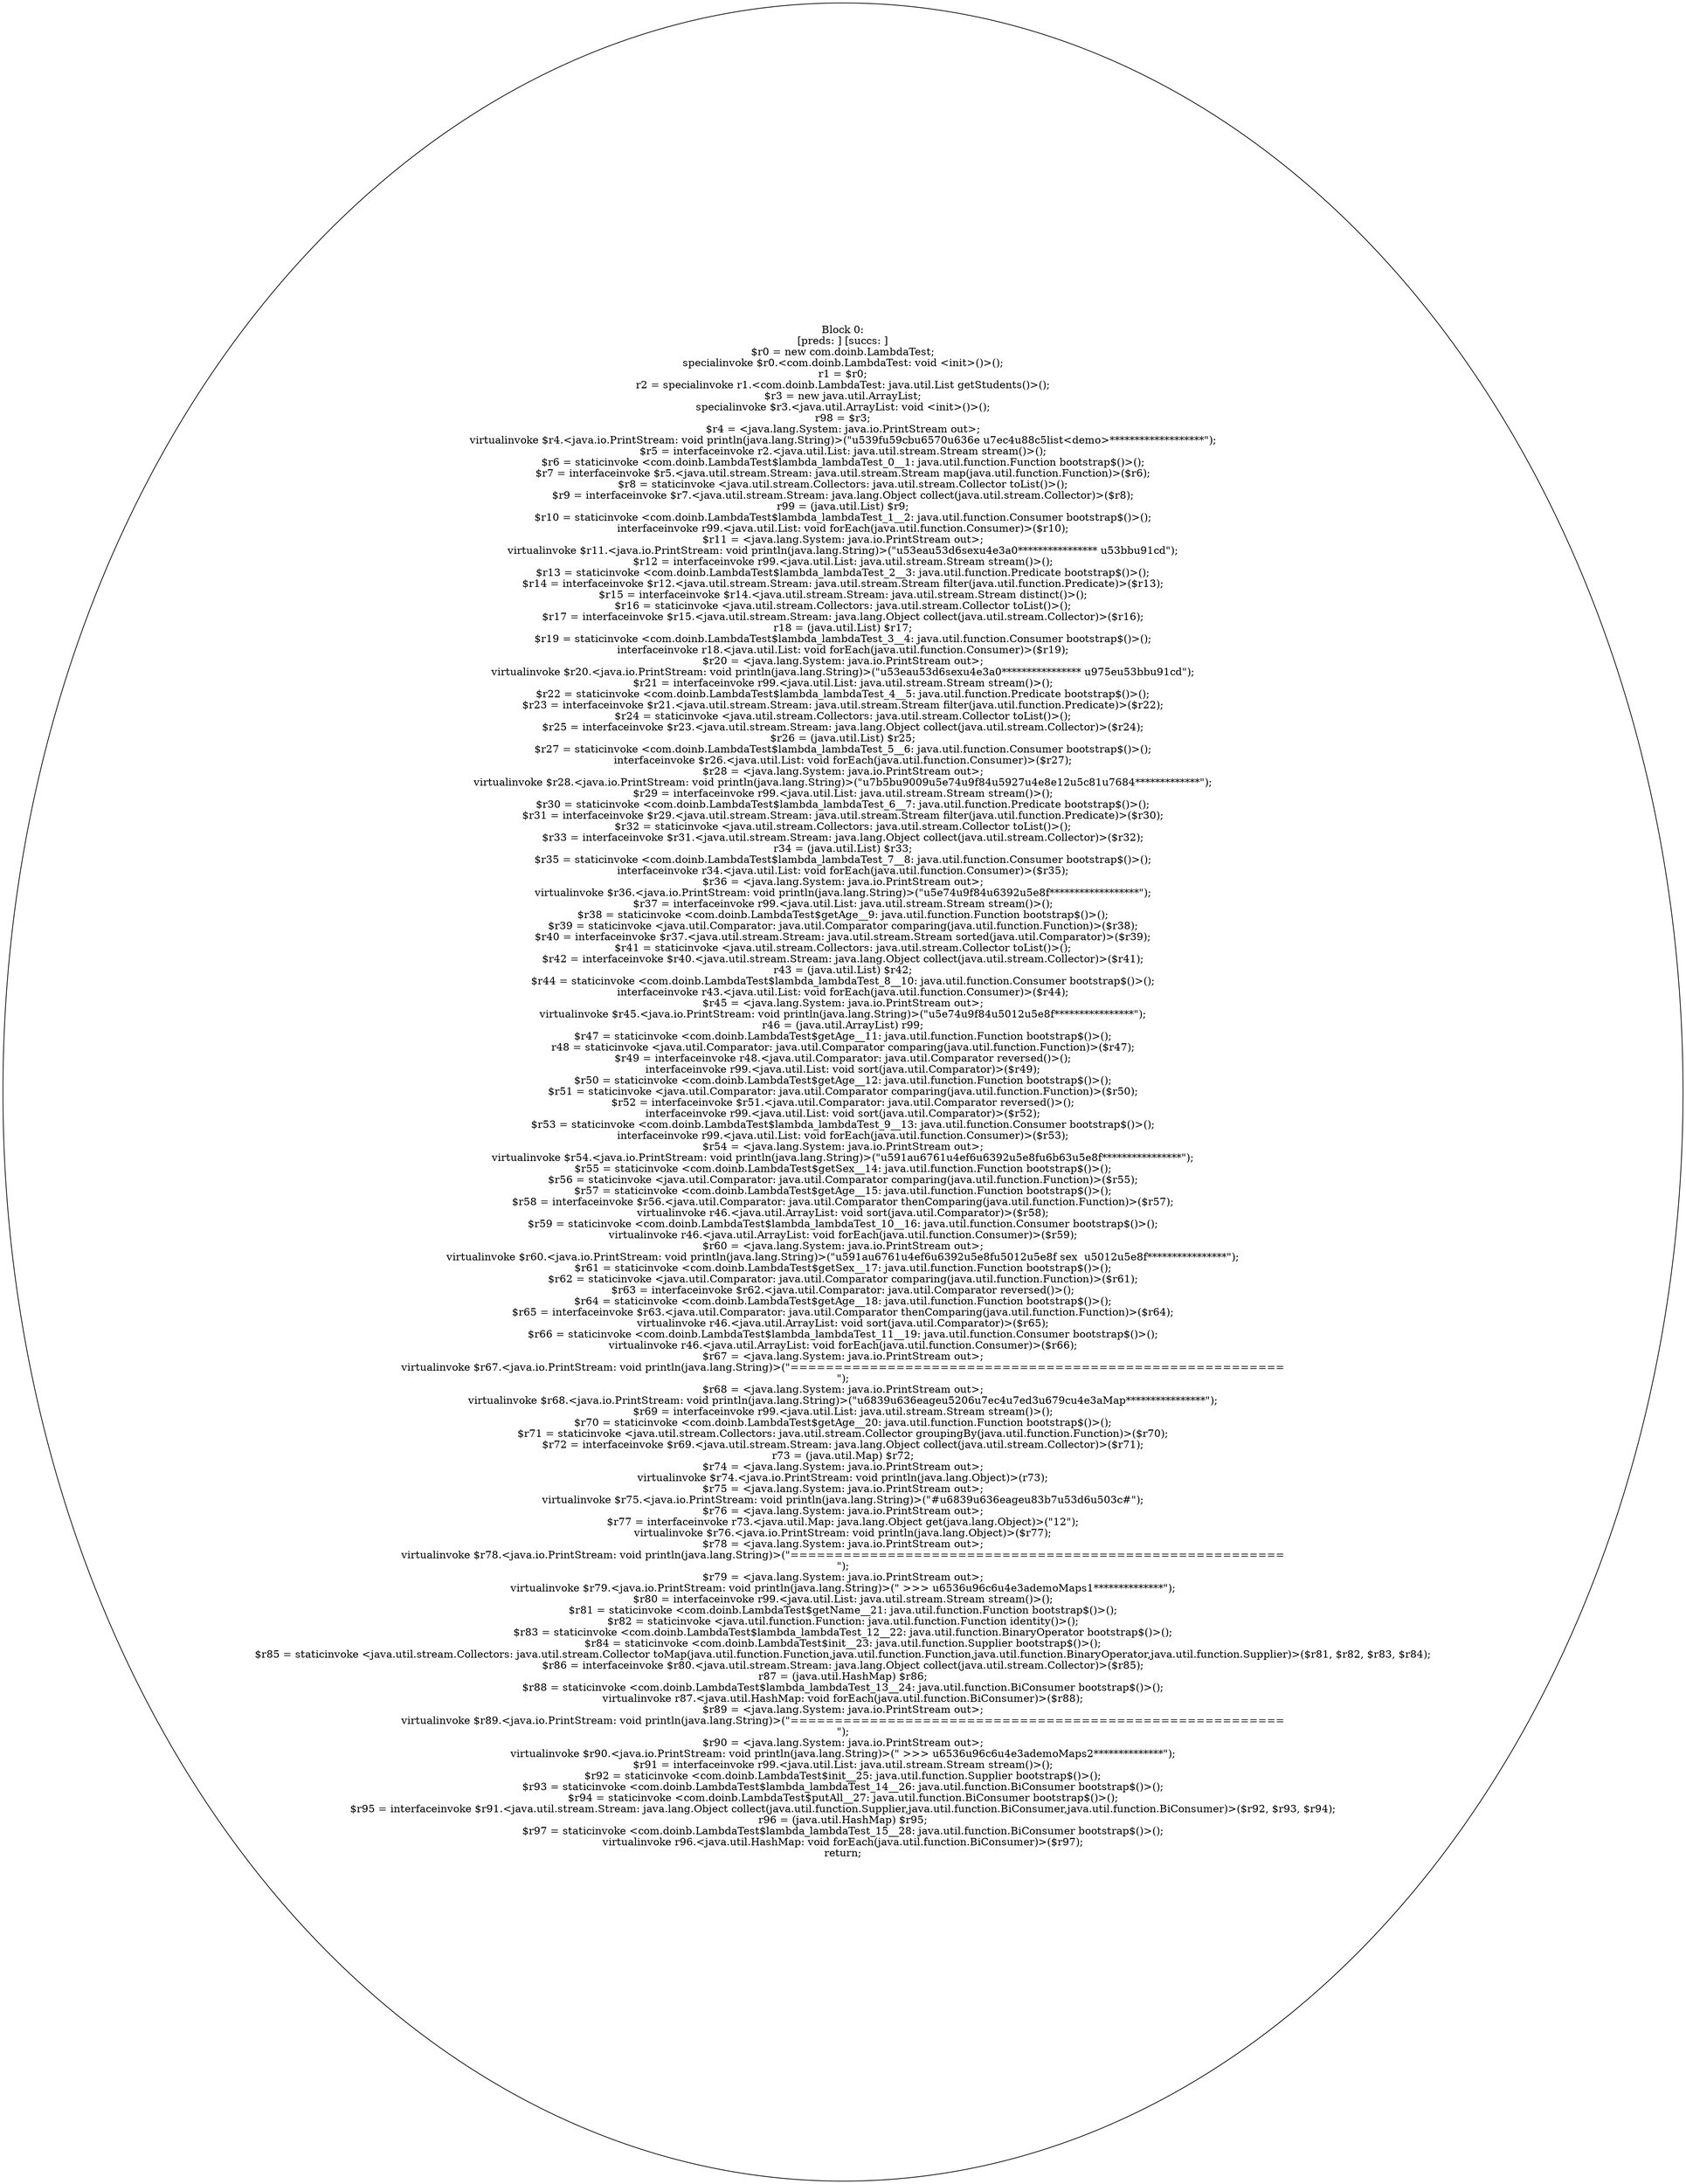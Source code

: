 digraph "unitGraph" {
    "Block 0:
[preds: ] [succs: ]
$r0 = new com.doinb.LambdaTest;
specialinvoke $r0.<com.doinb.LambdaTest: void <init>()>();
r1 = $r0;
r2 = specialinvoke r1.<com.doinb.LambdaTest: java.util.List getStudents()>();
$r3 = new java.util.ArrayList;
specialinvoke $r3.<java.util.ArrayList: void <init>()>();
r98 = $r3;
$r4 = <java.lang.System: java.io.PrintStream out>;
virtualinvoke $r4.<java.io.PrintStream: void println(java.lang.String)>(\"\u539f\u59cb\u6570\u636e \u7ec4\u88c5list<demo>*******************\");
$r5 = interfaceinvoke r2.<java.util.List: java.util.stream.Stream stream()>();
$r6 = staticinvoke <com.doinb.LambdaTest$lambda_lambdaTest_0__1: java.util.function.Function bootstrap$()>();
$r7 = interfaceinvoke $r5.<java.util.stream.Stream: java.util.stream.Stream map(java.util.function.Function)>($r6);
$r8 = staticinvoke <java.util.stream.Collectors: java.util.stream.Collector toList()>();
$r9 = interfaceinvoke $r7.<java.util.stream.Stream: java.lang.Object collect(java.util.stream.Collector)>($r8);
r99 = (java.util.List) $r9;
$r10 = staticinvoke <com.doinb.LambdaTest$lambda_lambdaTest_1__2: java.util.function.Consumer bootstrap$()>();
interfaceinvoke r99.<java.util.List: void forEach(java.util.function.Consumer)>($r10);
$r11 = <java.lang.System: java.io.PrintStream out>;
virtualinvoke $r11.<java.io.PrintStream: void println(java.lang.String)>(\"\u53ea\u53d6sex\u4e3a0**************** \u53bb\u91cd\");
$r12 = interfaceinvoke r99.<java.util.List: java.util.stream.Stream stream()>();
$r13 = staticinvoke <com.doinb.LambdaTest$lambda_lambdaTest_2__3: java.util.function.Predicate bootstrap$()>();
$r14 = interfaceinvoke $r12.<java.util.stream.Stream: java.util.stream.Stream filter(java.util.function.Predicate)>($r13);
$r15 = interfaceinvoke $r14.<java.util.stream.Stream: java.util.stream.Stream distinct()>();
$r16 = staticinvoke <java.util.stream.Collectors: java.util.stream.Collector toList()>();
$r17 = interfaceinvoke $r15.<java.util.stream.Stream: java.lang.Object collect(java.util.stream.Collector)>($r16);
r18 = (java.util.List) $r17;
$r19 = staticinvoke <com.doinb.LambdaTest$lambda_lambdaTest_3__4: java.util.function.Consumer bootstrap$()>();
interfaceinvoke r18.<java.util.List: void forEach(java.util.function.Consumer)>($r19);
$r20 = <java.lang.System: java.io.PrintStream out>;
virtualinvoke $r20.<java.io.PrintStream: void println(java.lang.String)>(\"\u53ea\u53d6sex\u4e3a0**************** \u975e\u53bb\u91cd\");
$r21 = interfaceinvoke r99.<java.util.List: java.util.stream.Stream stream()>();
$r22 = staticinvoke <com.doinb.LambdaTest$lambda_lambdaTest_4__5: java.util.function.Predicate bootstrap$()>();
$r23 = interfaceinvoke $r21.<java.util.stream.Stream: java.util.stream.Stream filter(java.util.function.Predicate)>($r22);
$r24 = staticinvoke <java.util.stream.Collectors: java.util.stream.Collector toList()>();
$r25 = interfaceinvoke $r23.<java.util.stream.Stream: java.lang.Object collect(java.util.stream.Collector)>($r24);
$r26 = (java.util.List) $r25;
$r27 = staticinvoke <com.doinb.LambdaTest$lambda_lambdaTest_5__6: java.util.function.Consumer bootstrap$()>();
interfaceinvoke $r26.<java.util.List: void forEach(java.util.function.Consumer)>($r27);
$r28 = <java.lang.System: java.io.PrintStream out>;
virtualinvoke $r28.<java.io.PrintStream: void println(java.lang.String)>(\"\u7b5b\u9009\u5e74\u9f84\u5927\u4e8e12\u5c81\u7684*************\");
$r29 = interfaceinvoke r99.<java.util.List: java.util.stream.Stream stream()>();
$r30 = staticinvoke <com.doinb.LambdaTest$lambda_lambdaTest_6__7: java.util.function.Predicate bootstrap$()>();
$r31 = interfaceinvoke $r29.<java.util.stream.Stream: java.util.stream.Stream filter(java.util.function.Predicate)>($r30);
$r32 = staticinvoke <java.util.stream.Collectors: java.util.stream.Collector toList()>();
$r33 = interfaceinvoke $r31.<java.util.stream.Stream: java.lang.Object collect(java.util.stream.Collector)>($r32);
r34 = (java.util.List) $r33;
$r35 = staticinvoke <com.doinb.LambdaTest$lambda_lambdaTest_7__8: java.util.function.Consumer bootstrap$()>();
interfaceinvoke r34.<java.util.List: void forEach(java.util.function.Consumer)>($r35);
$r36 = <java.lang.System: java.io.PrintStream out>;
virtualinvoke $r36.<java.io.PrintStream: void println(java.lang.String)>(\"\u5e74\u9f84\u6392\u5e8f******************\");
$r37 = interfaceinvoke r99.<java.util.List: java.util.stream.Stream stream()>();
$r38 = staticinvoke <com.doinb.LambdaTest$getAge__9: java.util.function.Function bootstrap$()>();
$r39 = staticinvoke <java.util.Comparator: java.util.Comparator comparing(java.util.function.Function)>($r38);
$r40 = interfaceinvoke $r37.<java.util.stream.Stream: java.util.stream.Stream sorted(java.util.Comparator)>($r39);
$r41 = staticinvoke <java.util.stream.Collectors: java.util.stream.Collector toList()>();
$r42 = interfaceinvoke $r40.<java.util.stream.Stream: java.lang.Object collect(java.util.stream.Collector)>($r41);
r43 = (java.util.List) $r42;
$r44 = staticinvoke <com.doinb.LambdaTest$lambda_lambdaTest_8__10: java.util.function.Consumer bootstrap$()>();
interfaceinvoke r43.<java.util.List: void forEach(java.util.function.Consumer)>($r44);
$r45 = <java.lang.System: java.io.PrintStream out>;
virtualinvoke $r45.<java.io.PrintStream: void println(java.lang.String)>(\"\u5e74\u9f84\u5012\u5e8f****************\");
r46 = (java.util.ArrayList) r99;
$r47 = staticinvoke <com.doinb.LambdaTest$getAge__11: java.util.function.Function bootstrap$()>();
r48 = staticinvoke <java.util.Comparator: java.util.Comparator comparing(java.util.function.Function)>($r47);
$r49 = interfaceinvoke r48.<java.util.Comparator: java.util.Comparator reversed()>();
interfaceinvoke r99.<java.util.List: void sort(java.util.Comparator)>($r49);
$r50 = staticinvoke <com.doinb.LambdaTest$getAge__12: java.util.function.Function bootstrap$()>();
$r51 = staticinvoke <java.util.Comparator: java.util.Comparator comparing(java.util.function.Function)>($r50);
$r52 = interfaceinvoke $r51.<java.util.Comparator: java.util.Comparator reversed()>();
interfaceinvoke r99.<java.util.List: void sort(java.util.Comparator)>($r52);
$r53 = staticinvoke <com.doinb.LambdaTest$lambda_lambdaTest_9__13: java.util.function.Consumer bootstrap$()>();
interfaceinvoke r99.<java.util.List: void forEach(java.util.function.Consumer)>($r53);
$r54 = <java.lang.System: java.io.PrintStream out>;
virtualinvoke $r54.<java.io.PrintStream: void println(java.lang.String)>(\"\u591a\u6761\u4ef6\u6392\u5e8f\u6b63\u5e8f****************\");
$r55 = staticinvoke <com.doinb.LambdaTest$getSex__14: java.util.function.Function bootstrap$()>();
$r56 = staticinvoke <java.util.Comparator: java.util.Comparator comparing(java.util.function.Function)>($r55);
$r57 = staticinvoke <com.doinb.LambdaTest$getAge__15: java.util.function.Function bootstrap$()>();
$r58 = interfaceinvoke $r56.<java.util.Comparator: java.util.Comparator thenComparing(java.util.function.Function)>($r57);
virtualinvoke r46.<java.util.ArrayList: void sort(java.util.Comparator)>($r58);
$r59 = staticinvoke <com.doinb.LambdaTest$lambda_lambdaTest_10__16: java.util.function.Consumer bootstrap$()>();
virtualinvoke r46.<java.util.ArrayList: void forEach(java.util.function.Consumer)>($r59);
$r60 = <java.lang.System: java.io.PrintStream out>;
virtualinvoke $r60.<java.io.PrintStream: void println(java.lang.String)>(\"\u591a\u6761\u4ef6\u6392\u5e8f\u5012\u5e8f sex  \u5012\u5e8f****************\");
$r61 = staticinvoke <com.doinb.LambdaTest$getSex__17: java.util.function.Function bootstrap$()>();
$r62 = staticinvoke <java.util.Comparator: java.util.Comparator comparing(java.util.function.Function)>($r61);
$r63 = interfaceinvoke $r62.<java.util.Comparator: java.util.Comparator reversed()>();
$r64 = staticinvoke <com.doinb.LambdaTest$getAge__18: java.util.function.Function bootstrap$()>();
$r65 = interfaceinvoke $r63.<java.util.Comparator: java.util.Comparator thenComparing(java.util.function.Function)>($r64);
virtualinvoke r46.<java.util.ArrayList: void sort(java.util.Comparator)>($r65);
$r66 = staticinvoke <com.doinb.LambdaTest$lambda_lambdaTest_11__19: java.util.function.Consumer bootstrap$()>();
virtualinvoke r46.<java.util.ArrayList: void forEach(java.util.function.Consumer)>($r66);
$r67 = <java.lang.System: java.io.PrintStream out>;
virtualinvoke $r67.<java.io.PrintStream: void println(java.lang.String)>(\"========================================================\n\");
$r68 = <java.lang.System: java.io.PrintStream out>;
virtualinvoke $r68.<java.io.PrintStream: void println(java.lang.String)>(\"\u6839\u636eage\u5206\u7ec4\u7ed3\u679c\u4e3aMap****************\");
$r69 = interfaceinvoke r99.<java.util.List: java.util.stream.Stream stream()>();
$r70 = staticinvoke <com.doinb.LambdaTest$getAge__20: java.util.function.Function bootstrap$()>();
$r71 = staticinvoke <java.util.stream.Collectors: java.util.stream.Collector groupingBy(java.util.function.Function)>($r70);
$r72 = interfaceinvoke $r69.<java.util.stream.Stream: java.lang.Object collect(java.util.stream.Collector)>($r71);
r73 = (java.util.Map) $r72;
$r74 = <java.lang.System: java.io.PrintStream out>;
virtualinvoke $r74.<java.io.PrintStream: void println(java.lang.Object)>(r73);
$r75 = <java.lang.System: java.io.PrintStream out>;
virtualinvoke $r75.<java.io.PrintStream: void println(java.lang.String)>(\"#\u6839\u636eage\u83b7\u53d6\u503c#\");
$r76 = <java.lang.System: java.io.PrintStream out>;
$r77 = interfaceinvoke r73.<java.util.Map: java.lang.Object get(java.lang.Object)>(\"12\");
virtualinvoke $r76.<java.io.PrintStream: void println(java.lang.Object)>($r77);
$r78 = <java.lang.System: java.io.PrintStream out>;
virtualinvoke $r78.<java.io.PrintStream: void println(java.lang.String)>(\"========================================================\n\");
$r79 = <java.lang.System: java.io.PrintStream out>;
virtualinvoke $r79.<java.io.PrintStream: void println(java.lang.String)>(\" >>> \u6536\u96c6\u4e3ademoMaps1**************\");
$r80 = interfaceinvoke r99.<java.util.List: java.util.stream.Stream stream()>();
$r81 = staticinvoke <com.doinb.LambdaTest$getName__21: java.util.function.Function bootstrap$()>();
$r82 = staticinvoke <java.util.function.Function: java.util.function.Function identity()>();
$r83 = staticinvoke <com.doinb.LambdaTest$lambda_lambdaTest_12__22: java.util.function.BinaryOperator bootstrap$()>();
$r84 = staticinvoke <com.doinb.LambdaTest$init__23: java.util.function.Supplier bootstrap$()>();
$r85 = staticinvoke <java.util.stream.Collectors: java.util.stream.Collector toMap(java.util.function.Function,java.util.function.Function,java.util.function.BinaryOperator,java.util.function.Supplier)>($r81, $r82, $r83, $r84);
$r86 = interfaceinvoke $r80.<java.util.stream.Stream: java.lang.Object collect(java.util.stream.Collector)>($r85);
r87 = (java.util.HashMap) $r86;
$r88 = staticinvoke <com.doinb.LambdaTest$lambda_lambdaTest_13__24: java.util.function.BiConsumer bootstrap$()>();
virtualinvoke r87.<java.util.HashMap: void forEach(java.util.function.BiConsumer)>($r88);
$r89 = <java.lang.System: java.io.PrintStream out>;
virtualinvoke $r89.<java.io.PrintStream: void println(java.lang.String)>(\"========================================================\n\");
$r90 = <java.lang.System: java.io.PrintStream out>;
virtualinvoke $r90.<java.io.PrintStream: void println(java.lang.String)>(\" >>> \u6536\u96c6\u4e3ademoMaps2**************\");
$r91 = interfaceinvoke r99.<java.util.List: java.util.stream.Stream stream()>();
$r92 = staticinvoke <com.doinb.LambdaTest$init__25: java.util.function.Supplier bootstrap$()>();
$r93 = staticinvoke <com.doinb.LambdaTest$lambda_lambdaTest_14__26: java.util.function.BiConsumer bootstrap$()>();
$r94 = staticinvoke <com.doinb.LambdaTest$putAll__27: java.util.function.BiConsumer bootstrap$()>();
$r95 = interfaceinvoke $r91.<java.util.stream.Stream: java.lang.Object collect(java.util.function.Supplier,java.util.function.BiConsumer,java.util.function.BiConsumer)>($r92, $r93, $r94);
r96 = (java.util.HashMap) $r95;
$r97 = staticinvoke <com.doinb.LambdaTest$lambda_lambdaTest_15__28: java.util.function.BiConsumer bootstrap$()>();
virtualinvoke r96.<java.util.HashMap: void forEach(java.util.function.BiConsumer)>($r97);
return;
"
}
